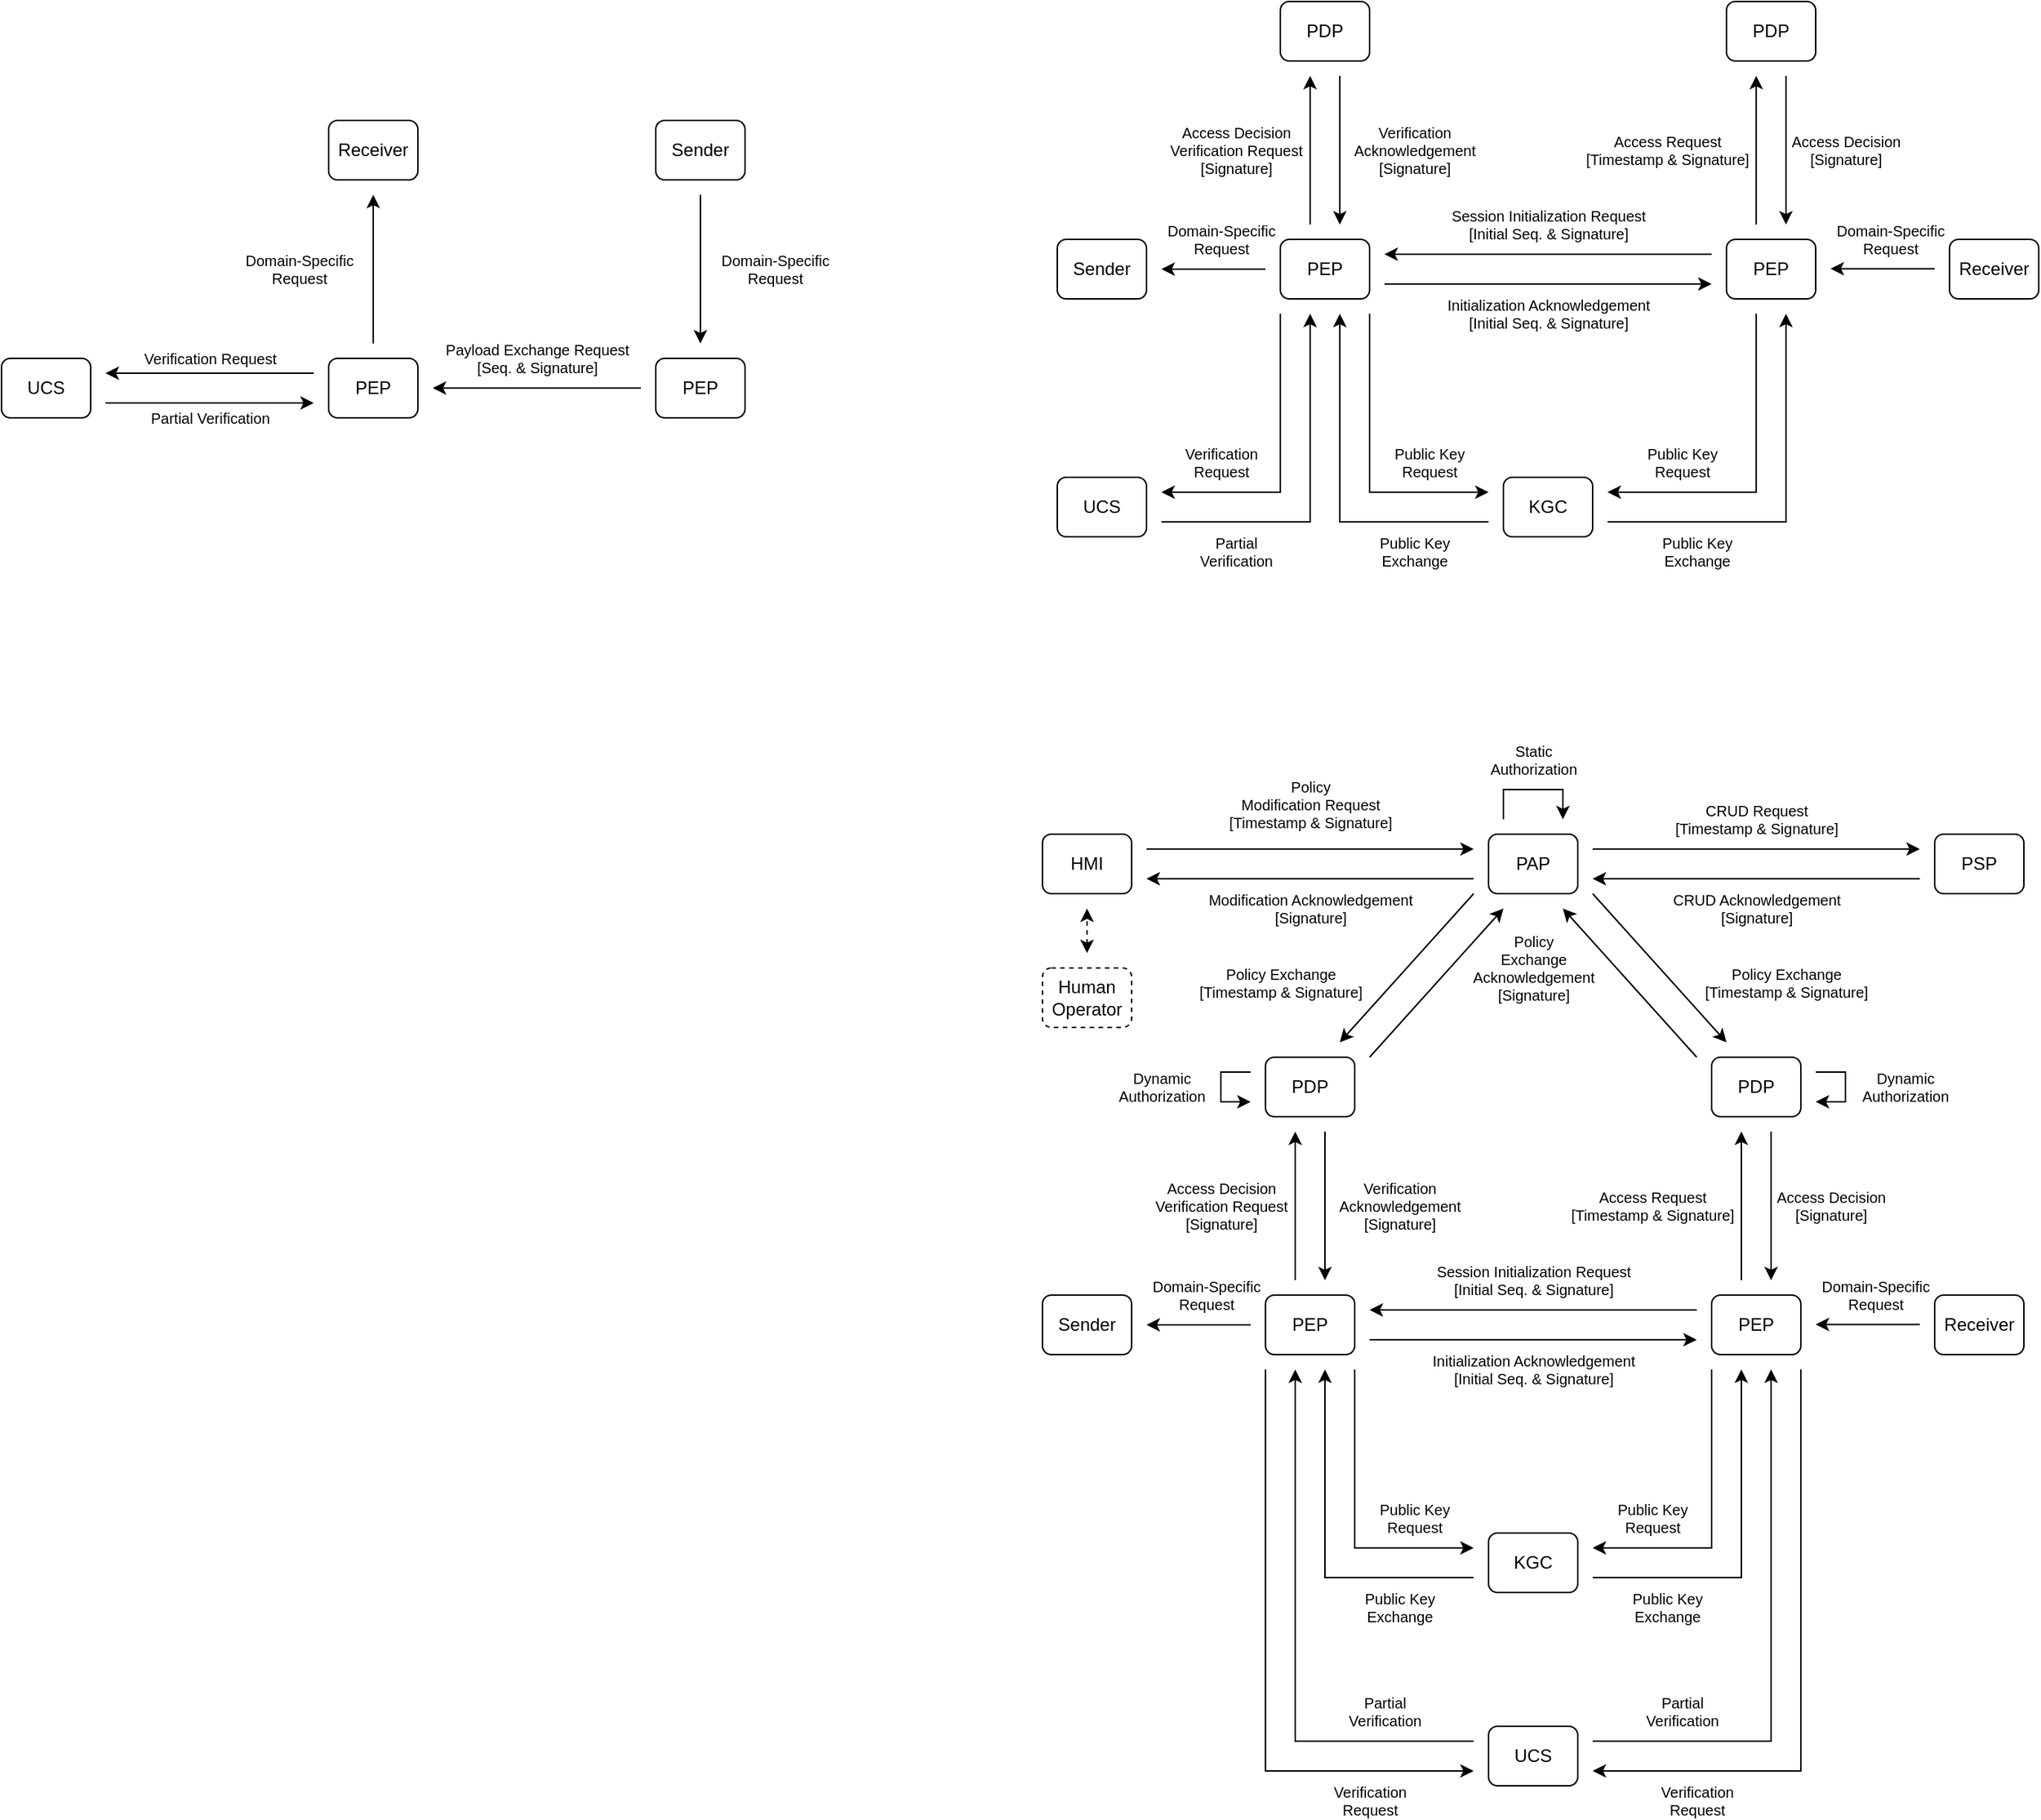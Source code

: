 <mxfile version="24.6.4" type="device">
  <diagram name="Page-1" id="Sx6cnYfhKBIANFqM2tHo">
    <mxGraphModel dx="1260" dy="876" grid="1" gridSize="10" guides="1" tooltips="1" connect="1" arrows="1" fold="1" page="0" pageScale="1" pageWidth="540" pageHeight="200" math="0" shadow="0">
      <root>
        <mxCell id="0" />
        <mxCell id="1" parent="0" />
        <mxCell id="4zwiTL4ddY7CS9pdVhmB-1" value="PEP" style="rounded=1;whiteSpace=wrap;html=1;fontSize=12;" vertex="1" parent="1">
          <mxGeometry x="160" y="80" width="60" height="40" as="geometry" />
        </mxCell>
        <mxCell id="4zwiTL4ddY7CS9pdVhmB-3" value="PEP" style="rounded=1;whiteSpace=wrap;html=1;fontSize=12;" vertex="1" parent="1">
          <mxGeometry x="380" y="80" width="60" height="40" as="geometry" />
        </mxCell>
        <mxCell id="4zwiTL4ddY7CS9pdVhmB-4" value="Payload Exchange Request&lt;div style=&quot;font-size: 10px;&quot;&gt;[Seq. &amp;amp; Signature]&lt;/div&gt;" style="endArrow=classic;html=1;rounded=0;labelBackgroundColor=none;fontSize=10;" edge="1" parent="1">
          <mxGeometry y="-20" width="50" height="50" relative="1" as="geometry">
            <mxPoint x="370" y="100" as="sourcePoint" />
            <mxPoint x="230" y="100" as="targetPoint" />
            <mxPoint as="offset" />
          </mxGeometry>
        </mxCell>
        <mxCell id="4zwiTL4ddY7CS9pdVhmB-8" value="UCS" style="rounded=1;whiteSpace=wrap;html=1;fontSize=12;" vertex="1" parent="1">
          <mxGeometry x="-60" y="80" width="60" height="40" as="geometry" />
        </mxCell>
        <mxCell id="4zwiTL4ddY7CS9pdVhmB-9" value="Verification&amp;nbsp;&lt;span style=&quot;background-color: initial;&quot;&gt;Request&lt;/span&gt;" style="endArrow=classic;html=1;rounded=0;labelBackgroundColor=none;fontSize=10;" edge="1" parent="1">
          <mxGeometry y="-10" width="50" height="50" relative="1" as="geometry">
            <mxPoint x="150" y="90" as="sourcePoint" />
            <mxPoint x="10" y="90" as="targetPoint" />
            <mxPoint as="offset" />
          </mxGeometry>
        </mxCell>
        <mxCell id="4zwiTL4ddY7CS9pdVhmB-10" value="Partial&amp;nbsp;&lt;span style=&quot;background-color: initial;&quot;&gt;Verification&lt;/span&gt;" style="endArrow=classic;html=1;rounded=0;labelBackgroundColor=none;fontSize=10;" edge="1" parent="1">
          <mxGeometry y="-10" width="50" height="50" relative="1" as="geometry">
            <mxPoint x="10" y="110" as="sourcePoint" />
            <mxPoint x="150" y="110" as="targetPoint" />
            <mxPoint as="offset" />
          </mxGeometry>
        </mxCell>
        <mxCell id="4zwiTL4ddY7CS9pdVhmB-12" value="Sender" style="rounded=1;whiteSpace=wrap;html=1;fontSize=12;" vertex="1" parent="1">
          <mxGeometry x="380" y="-80" width="60" height="40" as="geometry" />
        </mxCell>
        <mxCell id="4zwiTL4ddY7CS9pdVhmB-15" value="Domain-Specific&lt;div&gt;Request&lt;/div&gt;" style="endArrow=classic;html=1;rounded=0;labelBackgroundColor=none;fontSize=10;align=center;" edge="1" parent="1">
          <mxGeometry y="50" width="50" height="50" relative="1" as="geometry">
            <mxPoint x="410" y="-30" as="sourcePoint" />
            <mxPoint x="410" y="70" as="targetPoint" />
            <mxPoint as="offset" />
          </mxGeometry>
        </mxCell>
        <mxCell id="4zwiTL4ddY7CS9pdVhmB-16" value="Receiver" style="rounded=1;whiteSpace=wrap;html=1;fontSize=12;" vertex="1" parent="1">
          <mxGeometry x="160" y="-80" width="60" height="40" as="geometry" />
        </mxCell>
        <mxCell id="4zwiTL4ddY7CS9pdVhmB-17" value="Domain-Specific&lt;div&gt;Request&lt;/div&gt;" style="endArrow=classic;html=1;rounded=0;labelBackgroundColor=none;fontSize=10;align=center;" edge="1" parent="1">
          <mxGeometry y="50" width="50" height="50" relative="1" as="geometry">
            <mxPoint x="190" y="70" as="sourcePoint" />
            <mxPoint x="190" y="-30" as="targetPoint" />
            <mxPoint as="offset" />
          </mxGeometry>
        </mxCell>
        <mxCell id="4zwiTL4ddY7CS9pdVhmB-18" value="PEP" style="rounded=1;whiteSpace=wrap;html=1;fontSize=12;" vertex="1" parent="1">
          <mxGeometry x="800" width="60" height="40" as="geometry" />
        </mxCell>
        <mxCell id="4zwiTL4ddY7CS9pdVhmB-19" value="PEP" style="rounded=1;whiteSpace=wrap;html=1;fontSize=12;" vertex="1" parent="1">
          <mxGeometry x="1100" width="60" height="40" as="geometry" />
        </mxCell>
        <mxCell id="4zwiTL4ddY7CS9pdVhmB-20" value="Session Initialization Request&lt;div style=&quot;font-size: 10px;&quot;&gt;[Initial Seq. &amp;amp; Signature]&lt;/div&gt;" style="endArrow=classic;html=1;rounded=0;labelBackgroundColor=none;fontSize=10;" edge="1" parent="1">
          <mxGeometry y="-20" width="50" height="50" relative="1" as="geometry">
            <mxPoint x="1090" y="10" as="sourcePoint" />
            <mxPoint x="870" y="10" as="targetPoint" />
            <mxPoint as="offset" />
          </mxGeometry>
        </mxCell>
        <mxCell id="4zwiTL4ddY7CS9pdVhmB-21" value="Initialization Acknowledgement&lt;div style=&quot;font-size: 10px;&quot;&gt;[Initial Seq. &amp;amp; Signature]&lt;/div&gt;" style="endArrow=classic;html=1;rounded=0;labelBackgroundColor=none;fontSize=10;" edge="1" parent="1">
          <mxGeometry y="-20" width="50" height="50" relative="1" as="geometry">
            <mxPoint x="870" y="30" as="sourcePoint" />
            <mxPoint x="1090" y="30" as="targetPoint" />
            <mxPoint as="offset" />
          </mxGeometry>
        </mxCell>
        <mxCell id="4zwiTL4ddY7CS9pdVhmB-22" value="PDP" style="rounded=1;whiteSpace=wrap;html=1;fontSize=12;" vertex="1" parent="1">
          <mxGeometry x="1100" y="-160" width="60" height="40" as="geometry" />
        </mxCell>
        <mxCell id="4zwiTL4ddY7CS9pdVhmB-23" value="PDP" style="rounded=1;whiteSpace=wrap;html=1;fontSize=12;" vertex="1" parent="1">
          <mxGeometry x="800" y="-160" width="60" height="40" as="geometry" />
        </mxCell>
        <mxCell id="4zwiTL4ddY7CS9pdVhmB-24" value="Access&amp;nbsp;&lt;span style=&quot;background-color: initial;&quot;&gt;Request&lt;/span&gt;&lt;div&gt;&lt;div style=&quot;font-size: 10px;&quot;&gt;[Timestamp &amp;amp; Signature]&lt;/div&gt;&lt;/div&gt;" style="endArrow=classic;html=1;rounded=0;labelBackgroundColor=none;fontSize=10;" edge="1" parent="1">
          <mxGeometry y="60" width="50" height="50" relative="1" as="geometry">
            <mxPoint x="1120" y="-10" as="sourcePoint" />
            <mxPoint x="1120" y="-110" as="targetPoint" />
            <mxPoint as="offset" />
          </mxGeometry>
        </mxCell>
        <mxCell id="4zwiTL4ddY7CS9pdVhmB-25" value="Access Decision&lt;div style=&quot;font-size: 10px;&quot;&gt;[Signature]&lt;/div&gt;" style="endArrow=classic;html=1;rounded=0;labelBackgroundColor=none;fontSize=10;" edge="1" parent="1">
          <mxGeometry y="40" width="50" height="50" relative="1" as="geometry">
            <mxPoint x="1140" y="-110" as="sourcePoint" />
            <mxPoint x="1140" y="-10" as="targetPoint" />
            <mxPoint as="offset" />
          </mxGeometry>
        </mxCell>
        <mxCell id="4zwiTL4ddY7CS9pdVhmB-26" value="&lt;div&gt;Access Decision&lt;/div&gt;Verification&amp;nbsp;&lt;span style=&quot;background-color: initial;&quot;&gt;Request&lt;/span&gt;&lt;div&gt;&lt;div style=&quot;font-size: 10px;&quot;&gt;[Signature]&lt;/div&gt;&lt;/div&gt;" style="endArrow=classic;html=1;rounded=0;labelBackgroundColor=none;fontSize=10;" edge="1" parent="1">
          <mxGeometry y="50" width="50" height="50" relative="1" as="geometry">
            <mxPoint x="820" y="-10" as="sourcePoint" />
            <mxPoint x="820" y="-110" as="targetPoint" />
            <mxPoint as="offset" />
          </mxGeometry>
        </mxCell>
        <mxCell id="4zwiTL4ddY7CS9pdVhmB-27" value="Verification&lt;div&gt;Acknowledgement&lt;br&gt;&lt;div style=&quot;font-size: 10px;&quot;&gt;[Signature]&lt;/div&gt;&lt;/div&gt;" style="endArrow=classic;html=1;rounded=0;labelBackgroundColor=none;fontSize=10;" edge="1" parent="1">
          <mxGeometry y="50" width="50" height="50" relative="1" as="geometry">
            <mxPoint x="840" y="-110" as="sourcePoint" />
            <mxPoint x="840" y="-10" as="targetPoint" />
            <mxPoint as="offset" />
          </mxGeometry>
        </mxCell>
        <mxCell id="4zwiTL4ddY7CS9pdVhmB-28" value="UCS" style="rounded=1;whiteSpace=wrap;html=1;fontSize=12;" vertex="1" parent="1">
          <mxGeometry x="650" y="160" width="60" height="40" as="geometry" />
        </mxCell>
        <mxCell id="4zwiTL4ddY7CS9pdVhmB-31" value="KGC" style="rounded=1;whiteSpace=wrap;html=1;fontSize=12;" vertex="1" parent="1">
          <mxGeometry x="950" y="160" width="60" height="40" as="geometry" />
        </mxCell>
        <mxCell id="4zwiTL4ddY7CS9pdVhmB-32" value="&lt;div&gt;Public Key&lt;/div&gt;&lt;div&gt;Exchange&lt;/div&gt;" style="endArrow=classic;html=1;rounded=0;labelBackgroundColor=none;fontSize=10;" edge="1" parent="1">
          <mxGeometry x="-0.583" y="20" width="50" height="50" relative="1" as="geometry">
            <mxPoint x="940" y="190" as="sourcePoint" />
            <mxPoint x="840" y="50" as="targetPoint" />
            <mxPoint as="offset" />
            <Array as="points">
              <mxPoint x="840" y="190" />
            </Array>
          </mxGeometry>
        </mxCell>
        <mxCell id="4zwiTL4ddY7CS9pdVhmB-33" value="Public Key&lt;div&gt;Request&lt;/div&gt;" style="endArrow=classic;html=1;rounded=0;labelBackgroundColor=none;fontSize=10;" edge="1" parent="1">
          <mxGeometry x="0.6" y="20" width="50" height="50" relative="1" as="geometry">
            <mxPoint x="860" y="50" as="sourcePoint" />
            <mxPoint x="940" y="170" as="targetPoint" />
            <mxPoint as="offset" />
            <Array as="points">
              <mxPoint x="860" y="170" />
            </Array>
          </mxGeometry>
        </mxCell>
        <mxCell id="4zwiTL4ddY7CS9pdVhmB-34" value="&lt;div&gt;Public Key&lt;/div&gt;&lt;div&gt;Request&lt;/div&gt;" style="endArrow=classic;html=1;rounded=0;labelBackgroundColor=none;fontSize=10;" edge="1" parent="1">
          <mxGeometry x="0.545" y="-20" width="50" height="50" relative="1" as="geometry">
            <mxPoint x="1120" y="50" as="sourcePoint" />
            <mxPoint x="1020" y="170" as="targetPoint" />
            <mxPoint as="offset" />
            <Array as="points">
              <mxPoint x="1120" y="170" />
            </Array>
          </mxGeometry>
        </mxCell>
        <mxCell id="4zwiTL4ddY7CS9pdVhmB-35" value="&lt;div&gt;Public Key&lt;/div&gt;&lt;div&gt;Exchange&lt;/div&gt;" style="endArrow=classic;html=1;rounded=0;labelBackgroundColor=none;fontSize=10;" edge="1" parent="1">
          <mxGeometry x="-0.538" y="-20" width="50" height="50" relative="1" as="geometry">
            <mxPoint x="1020" y="190" as="sourcePoint" />
            <mxPoint x="1140" y="50" as="targetPoint" />
            <mxPoint as="offset" />
            <Array as="points">
              <mxPoint x="1140" y="190" />
            </Array>
          </mxGeometry>
        </mxCell>
        <mxCell id="4zwiTL4ddY7CS9pdVhmB-36" value="&lt;div&gt;Partial&lt;/div&gt;&lt;div&gt;Verification&lt;/div&gt;" style="endArrow=classic;html=1;rounded=0;labelBackgroundColor=none;fontSize=10;" edge="1" parent="1">
          <mxGeometry x="-0.583" y="-20" width="50" height="50" relative="1" as="geometry">
            <mxPoint x="720" y="190" as="sourcePoint" />
            <mxPoint x="820" y="50" as="targetPoint" />
            <mxPoint as="offset" />
            <Array as="points">
              <mxPoint x="820" y="190" />
            </Array>
          </mxGeometry>
        </mxCell>
        <mxCell id="4zwiTL4ddY7CS9pdVhmB-37" value="Verification&lt;div&gt;Request&lt;/div&gt;" style="endArrow=classic;html=1;rounded=0;labelBackgroundColor=none;fontSize=10;" edge="1" parent="1">
          <mxGeometry x="0.6" y="-20" width="50" height="50" relative="1" as="geometry">
            <mxPoint x="800" y="50" as="sourcePoint" />
            <mxPoint x="720" y="170" as="targetPoint" />
            <mxPoint as="offset" />
            <Array as="points">
              <mxPoint x="800" y="170" />
            </Array>
          </mxGeometry>
        </mxCell>
        <mxCell id="4zwiTL4ddY7CS9pdVhmB-38" value="Sender" style="rounded=1;whiteSpace=wrap;html=1;fontSize=12;" vertex="1" parent="1">
          <mxGeometry x="650" width="60" height="40" as="geometry" />
        </mxCell>
        <mxCell id="4zwiTL4ddY7CS9pdVhmB-39" value="Domain-Specific&lt;div&gt;Request&lt;/div&gt;" style="endArrow=classic;html=1;rounded=0;labelBackgroundColor=none;fontSize=10;align=center;" edge="1" parent="1">
          <mxGeometry x="-0.143" y="-20" width="50" height="50" relative="1" as="geometry">
            <mxPoint x="790" y="20" as="sourcePoint" />
            <mxPoint x="720" y="20" as="targetPoint" />
            <mxPoint as="offset" />
          </mxGeometry>
        </mxCell>
        <mxCell id="4zwiTL4ddY7CS9pdVhmB-40" value="Receiver" style="rounded=1;whiteSpace=wrap;html=1;fontSize=12;" vertex="1" parent="1">
          <mxGeometry x="1250" width="60" height="40" as="geometry" />
        </mxCell>
        <mxCell id="4zwiTL4ddY7CS9pdVhmB-41" value="Domain-Specific&lt;div&gt;Request&lt;/div&gt;" style="endArrow=classic;html=1;rounded=0;labelBackgroundColor=none;fontSize=10;align=center;" edge="1" parent="1">
          <mxGeometry x="-0.143" y="-20" width="50" height="50" relative="1" as="geometry">
            <mxPoint x="1240" y="19.71" as="sourcePoint" />
            <mxPoint x="1170" y="19.71" as="targetPoint" />
            <mxPoint as="offset" />
          </mxGeometry>
        </mxCell>
        <mxCell id="4zwiTL4ddY7CS9pdVhmB-42" value="PEP" style="rounded=1;whiteSpace=wrap;html=1;fontSize=12;" vertex="1" parent="1">
          <mxGeometry x="790" y="710" width="60" height="40" as="geometry" />
        </mxCell>
        <mxCell id="4zwiTL4ddY7CS9pdVhmB-43" value="PEP" style="rounded=1;whiteSpace=wrap;html=1;fontSize=12;" vertex="1" parent="1">
          <mxGeometry x="1090" y="710" width="60" height="40" as="geometry" />
        </mxCell>
        <mxCell id="4zwiTL4ddY7CS9pdVhmB-44" value="Session Initialization Request&lt;div style=&quot;font-size: 10px;&quot;&gt;[Initial Seq. &amp;amp; Signature]&lt;/div&gt;" style="endArrow=classic;html=1;rounded=0;labelBackgroundColor=none;fontSize=10;" edge="1" parent="1">
          <mxGeometry y="-20" width="50" height="50" relative="1" as="geometry">
            <mxPoint x="1080" y="720" as="sourcePoint" />
            <mxPoint x="860" y="720" as="targetPoint" />
            <mxPoint as="offset" />
          </mxGeometry>
        </mxCell>
        <mxCell id="4zwiTL4ddY7CS9pdVhmB-45" value="Initialization Acknowledgement&lt;div style=&quot;font-size: 10px;&quot;&gt;[Initial Seq. &amp;amp; Signature]&lt;/div&gt;" style="endArrow=classic;html=1;rounded=0;labelBackgroundColor=none;fontSize=10;" edge="1" parent="1">
          <mxGeometry y="-20" width="50" height="50" relative="1" as="geometry">
            <mxPoint x="860" y="740" as="sourcePoint" />
            <mxPoint x="1080" y="740" as="targetPoint" />
            <mxPoint as="offset" />
          </mxGeometry>
        </mxCell>
        <mxCell id="4zwiTL4ddY7CS9pdVhmB-46" value="PDP" style="rounded=1;whiteSpace=wrap;html=1;fontSize=12;" vertex="1" parent="1">
          <mxGeometry x="1090" y="550" width="60" height="40" as="geometry" />
        </mxCell>
        <mxCell id="4zwiTL4ddY7CS9pdVhmB-47" value="PDP" style="rounded=1;whiteSpace=wrap;html=1;fontSize=12;" vertex="1" parent="1">
          <mxGeometry x="790" y="550" width="60" height="40" as="geometry" />
        </mxCell>
        <mxCell id="4zwiTL4ddY7CS9pdVhmB-48" value="Access&amp;nbsp;&lt;span style=&quot;background-color: initial;&quot;&gt;Request&lt;/span&gt;&lt;div&gt;&lt;div style=&quot;font-size: 10px;&quot;&gt;[Timestamp &amp;amp; Signature]&lt;/div&gt;&lt;/div&gt;" style="endArrow=classic;html=1;rounded=0;labelBackgroundColor=none;fontSize=10;" edge="1" parent="1">
          <mxGeometry y="60" width="50" height="50" relative="1" as="geometry">
            <mxPoint x="1110" y="700" as="sourcePoint" />
            <mxPoint x="1110" y="600" as="targetPoint" />
            <mxPoint as="offset" />
          </mxGeometry>
        </mxCell>
        <mxCell id="4zwiTL4ddY7CS9pdVhmB-49" value="Access Decision&lt;div style=&quot;font-size: 10px;&quot;&gt;[Signature]&lt;/div&gt;" style="endArrow=classic;html=1;rounded=0;labelBackgroundColor=none;fontSize=10;" edge="1" parent="1">
          <mxGeometry y="40" width="50" height="50" relative="1" as="geometry">
            <mxPoint x="1130" y="600" as="sourcePoint" />
            <mxPoint x="1130" y="700" as="targetPoint" />
            <mxPoint as="offset" />
          </mxGeometry>
        </mxCell>
        <mxCell id="4zwiTL4ddY7CS9pdVhmB-50" value="&lt;div&gt;Access Decision&lt;/div&gt;Verification&amp;nbsp;&lt;span style=&quot;background-color: initial;&quot;&gt;Request&lt;/span&gt;&lt;div&gt;&lt;div style=&quot;font-size: 10px;&quot;&gt;[Signature]&lt;/div&gt;&lt;/div&gt;" style="endArrow=classic;html=1;rounded=0;labelBackgroundColor=none;fontSize=10;" edge="1" parent="1">
          <mxGeometry y="50" width="50" height="50" relative="1" as="geometry">
            <mxPoint x="810" y="700" as="sourcePoint" />
            <mxPoint x="810" y="600" as="targetPoint" />
            <mxPoint as="offset" />
          </mxGeometry>
        </mxCell>
        <mxCell id="4zwiTL4ddY7CS9pdVhmB-51" value="Verification&lt;div&gt;Acknowledgement&lt;br&gt;&lt;div style=&quot;font-size: 10px;&quot;&gt;[Signature]&lt;/div&gt;&lt;/div&gt;" style="endArrow=classic;html=1;rounded=0;labelBackgroundColor=none;fontSize=10;" edge="1" parent="1">
          <mxGeometry y="50" width="50" height="50" relative="1" as="geometry">
            <mxPoint x="830" y="600" as="sourcePoint" />
            <mxPoint x="830" y="700" as="targetPoint" />
            <mxPoint as="offset" />
          </mxGeometry>
        </mxCell>
        <mxCell id="4zwiTL4ddY7CS9pdVhmB-52" value="UCS" style="rounded=1;whiteSpace=wrap;html=1;fontSize=12;" vertex="1" parent="1">
          <mxGeometry x="940" y="1000" width="60" height="40" as="geometry" />
        </mxCell>
        <mxCell id="4zwiTL4ddY7CS9pdVhmB-53" value="KGC" style="rounded=1;whiteSpace=wrap;html=1;fontSize=12;" vertex="1" parent="1">
          <mxGeometry x="940" y="870" width="60" height="40" as="geometry" />
        </mxCell>
        <mxCell id="4zwiTL4ddY7CS9pdVhmB-54" value="&lt;div&gt;Public Key&lt;/div&gt;&lt;div&gt;Exchange&lt;/div&gt;" style="endArrow=classic;html=1;rounded=0;labelBackgroundColor=none;fontSize=10;" edge="1" parent="1">
          <mxGeometry x="-0.583" y="20" width="50" height="50" relative="1" as="geometry">
            <mxPoint x="930" y="900" as="sourcePoint" />
            <mxPoint x="830" y="760" as="targetPoint" />
            <mxPoint as="offset" />
            <Array as="points">
              <mxPoint x="830" y="900" />
            </Array>
          </mxGeometry>
        </mxCell>
        <mxCell id="4zwiTL4ddY7CS9pdVhmB-55" value="Public Key&lt;div&gt;Request&lt;/div&gt;" style="endArrow=classic;html=1;rounded=0;labelBackgroundColor=none;fontSize=10;" edge="1" parent="1">
          <mxGeometry x="0.6" y="20" width="50" height="50" relative="1" as="geometry">
            <mxPoint x="850" y="760" as="sourcePoint" />
            <mxPoint x="930" y="880" as="targetPoint" />
            <mxPoint as="offset" />
            <Array as="points">
              <mxPoint x="850" y="880" />
            </Array>
          </mxGeometry>
        </mxCell>
        <mxCell id="4zwiTL4ddY7CS9pdVhmB-56" value="&lt;div&gt;Public Key&lt;/div&gt;&lt;div&gt;Request&lt;/div&gt;" style="endArrow=classic;html=1;rounded=0;labelBackgroundColor=none;fontSize=10;" edge="1" parent="1">
          <mxGeometry x="0.6" y="-20" width="50" height="50" relative="1" as="geometry">
            <mxPoint x="1090" y="760" as="sourcePoint" />
            <mxPoint x="1010" y="880" as="targetPoint" />
            <mxPoint as="offset" />
            <Array as="points">
              <mxPoint x="1090" y="880" />
            </Array>
          </mxGeometry>
        </mxCell>
        <mxCell id="4zwiTL4ddY7CS9pdVhmB-57" value="&lt;div&gt;Public Key&lt;/div&gt;&lt;div&gt;Exchange&lt;/div&gt;" style="endArrow=classic;html=1;rounded=0;labelBackgroundColor=none;fontSize=10;" edge="1" parent="1">
          <mxGeometry x="-0.583" y="-20" width="50" height="50" relative="1" as="geometry">
            <mxPoint x="1010" y="900" as="sourcePoint" />
            <mxPoint x="1110" y="760" as="targetPoint" />
            <mxPoint as="offset" />
            <Array as="points">
              <mxPoint x="1110" y="900" />
            </Array>
          </mxGeometry>
        </mxCell>
        <mxCell id="4zwiTL4ddY7CS9pdVhmB-58" value="&lt;div&gt;Partial&lt;/div&gt;&lt;div&gt;Verification&lt;/div&gt;" style="endArrow=classic;html=1;rounded=0;labelBackgroundColor=none;fontSize=10;" edge="1" parent="1">
          <mxGeometry x="-0.676" y="-20" width="50" height="50" relative="1" as="geometry">
            <mxPoint x="930" y="1010" as="sourcePoint" />
            <mxPoint x="810" y="760" as="targetPoint" />
            <mxPoint as="offset" />
            <Array as="points">
              <mxPoint x="810" y="1010" />
            </Array>
          </mxGeometry>
        </mxCell>
        <mxCell id="4zwiTL4ddY7CS9pdVhmB-59" value="Verification&lt;div&gt;Request&lt;/div&gt;" style="endArrow=classic;html=1;rounded=0;labelBackgroundColor=none;fontSize=10;" edge="1" parent="1">
          <mxGeometry x="0.658" y="-20" width="50" height="50" relative="1" as="geometry">
            <mxPoint x="790" y="760" as="sourcePoint" />
            <mxPoint x="930" y="1030" as="targetPoint" />
            <mxPoint as="offset" />
            <Array as="points">
              <mxPoint x="790" y="1030" />
            </Array>
          </mxGeometry>
        </mxCell>
        <mxCell id="4zwiTL4ddY7CS9pdVhmB-60" value="Sender" style="rounded=1;whiteSpace=wrap;html=1;fontSize=12;" vertex="1" parent="1">
          <mxGeometry x="640" y="710" width="60" height="40" as="geometry" />
        </mxCell>
        <mxCell id="4zwiTL4ddY7CS9pdVhmB-61" value="Domain-Specific&lt;div&gt;Request&lt;/div&gt;" style="endArrow=classic;html=1;rounded=0;labelBackgroundColor=none;fontSize=10;align=center;" edge="1" parent="1">
          <mxGeometry x="-0.143" y="-20" width="50" height="50" relative="1" as="geometry">
            <mxPoint x="780" y="730" as="sourcePoint" />
            <mxPoint x="710" y="730" as="targetPoint" />
            <mxPoint as="offset" />
          </mxGeometry>
        </mxCell>
        <mxCell id="4zwiTL4ddY7CS9pdVhmB-62" value="Receiver" style="rounded=1;whiteSpace=wrap;html=1;fontSize=12;" vertex="1" parent="1">
          <mxGeometry x="1240" y="710" width="60" height="40" as="geometry" />
        </mxCell>
        <mxCell id="4zwiTL4ddY7CS9pdVhmB-63" value="Domain-Specific&lt;div&gt;Request&lt;/div&gt;" style="endArrow=classic;html=1;rounded=0;labelBackgroundColor=none;fontSize=10;align=center;" edge="1" parent="1">
          <mxGeometry x="-0.143" y="-20" width="50" height="50" relative="1" as="geometry">
            <mxPoint x="1230" y="729.71" as="sourcePoint" />
            <mxPoint x="1160" y="729.71" as="targetPoint" />
            <mxPoint as="offset" />
          </mxGeometry>
        </mxCell>
        <mxCell id="4zwiTL4ddY7CS9pdVhmB-64" value="&lt;div&gt;Partial&lt;/div&gt;&lt;div&gt;Verification&lt;/div&gt;" style="endArrow=classic;html=1;rounded=0;labelBackgroundColor=none;fontSize=10;" edge="1" parent="1">
          <mxGeometry x="-0.676" y="20" width="50" height="50" relative="1" as="geometry">
            <mxPoint x="1010" y="1010" as="sourcePoint" />
            <mxPoint x="1130" y="760" as="targetPoint" />
            <mxPoint as="offset" />
            <Array as="points">
              <mxPoint x="1130" y="1010" />
            </Array>
          </mxGeometry>
        </mxCell>
        <mxCell id="4zwiTL4ddY7CS9pdVhmB-65" value="Verification&lt;div&gt;Request&lt;/div&gt;" style="endArrow=classic;html=1;rounded=0;labelBackgroundColor=none;fontSize=10;" edge="1" parent="1">
          <mxGeometry x="0.658" y="20" width="50" height="50" relative="1" as="geometry">
            <mxPoint x="1150" y="760" as="sourcePoint" />
            <mxPoint x="1010" y="1030" as="targetPoint" />
            <mxPoint as="offset" />
            <Array as="points">
              <mxPoint x="1150" y="1030" />
            </Array>
          </mxGeometry>
        </mxCell>
        <mxCell id="4zwiTL4ddY7CS9pdVhmB-66" value="Dynamic&lt;div&gt;Authorization&lt;/div&gt;" style="endArrow=classic;html=1;rounded=0;labelBackgroundColor=none;fontSize=10;" edge="1" parent="1">
          <mxGeometry y="-40" width="50" height="50" relative="1" as="geometry">
            <mxPoint x="780" y="560" as="sourcePoint" />
            <mxPoint x="780" y="580" as="targetPoint" />
            <mxPoint as="offset" />
            <Array as="points">
              <mxPoint x="760" y="560" />
              <mxPoint x="760" y="580" />
            </Array>
          </mxGeometry>
        </mxCell>
        <mxCell id="4zwiTL4ddY7CS9pdVhmB-67" value="Dynamic&lt;div&gt;Authorization&lt;/div&gt;" style="endArrow=classic;html=1;rounded=0;labelBackgroundColor=none;fontSize=10;" edge="1" parent="1">
          <mxGeometry y="40" width="50" height="50" relative="1" as="geometry">
            <mxPoint x="1160" y="560" as="sourcePoint" />
            <mxPoint x="1160" y="580" as="targetPoint" />
            <mxPoint as="offset" />
            <Array as="points">
              <mxPoint x="1180" y="560" />
              <mxPoint x="1180" y="580" />
            </Array>
          </mxGeometry>
        </mxCell>
        <mxCell id="4zwiTL4ddY7CS9pdVhmB-68" value="PAP" style="rounded=1;whiteSpace=wrap;html=1;fontSize=12;" vertex="1" parent="1">
          <mxGeometry x="940" y="400" width="60" height="40" as="geometry" />
        </mxCell>
        <mxCell id="4zwiTL4ddY7CS9pdVhmB-69" value="PSP" style="rounded=1;whiteSpace=wrap;html=1;fontSize=12;" vertex="1" parent="1">
          <mxGeometry x="1240" y="400" width="60" height="40" as="geometry" />
        </mxCell>
        <mxCell id="4zwiTL4ddY7CS9pdVhmB-70" value="Human&lt;div&gt;Operator&lt;/div&gt;" style="rounded=1;whiteSpace=wrap;html=1;fontSize=12;dashed=1;" vertex="1" parent="1">
          <mxGeometry x="640" y="490" width="60" height="40" as="geometry" />
        </mxCell>
        <mxCell id="4zwiTL4ddY7CS9pdVhmB-71" value="Policy&lt;div&gt;Modification&amp;nbsp;&lt;span style=&quot;background-color: initial;&quot;&gt;Request&lt;/span&gt;&lt;div&gt;&lt;span style=&quot;background-color: initial;&quot;&gt;[Timestamp &amp;amp; Signature]&lt;/span&gt;&lt;/div&gt;&lt;/div&gt;" style="endArrow=classic;html=1;rounded=0;labelBackgroundColor=none;fontSize=10;" edge="1" parent="1">
          <mxGeometry y="30" width="50" height="50" relative="1" as="geometry">
            <mxPoint x="710" y="410" as="sourcePoint" />
            <mxPoint x="930" y="410" as="targetPoint" />
            <mxPoint as="offset" />
            <Array as="points" />
          </mxGeometry>
        </mxCell>
        <mxCell id="4zwiTL4ddY7CS9pdVhmB-73" value="CRUD Request&lt;div&gt;[Timestamp &amp;amp; Signature]&lt;/div&gt;" style="endArrow=classic;html=1;rounded=0;labelBackgroundColor=none;fontSize=10;" edge="1" parent="1">
          <mxGeometry y="20" width="50" height="50" relative="1" as="geometry">
            <mxPoint x="1010" y="410" as="sourcePoint" />
            <mxPoint x="1230" y="410" as="targetPoint" />
            <mxPoint as="offset" />
          </mxGeometry>
        </mxCell>
        <mxCell id="4zwiTL4ddY7CS9pdVhmB-74" value="CRUD Acknowledgement&lt;div&gt;[Signature]&lt;/div&gt;" style="endArrow=classic;html=1;rounded=0;labelBackgroundColor=none;fontSize=10;" edge="1" parent="1">
          <mxGeometry y="20" width="50" height="50" relative="1" as="geometry">
            <mxPoint x="1230" y="430" as="sourcePoint" />
            <mxPoint x="1010" y="430" as="targetPoint" />
            <mxPoint as="offset" />
          </mxGeometry>
        </mxCell>
        <mxCell id="4zwiTL4ddY7CS9pdVhmB-75" value="HMI" style="rounded=1;whiteSpace=wrap;html=1;fontSize=12;" vertex="1" parent="1">
          <mxGeometry x="640" y="400" width="60" height="40" as="geometry" />
        </mxCell>
        <mxCell id="4zwiTL4ddY7CS9pdVhmB-76" value="" style="endArrow=classic;html=1;rounded=0;dashed=1;startArrow=classic;startFill=1;" edge="1" parent="1">
          <mxGeometry width="50" height="50" relative="1" as="geometry">
            <mxPoint x="670" y="480" as="sourcePoint" />
            <mxPoint x="670" y="450" as="targetPoint" />
          </mxGeometry>
        </mxCell>
        <mxCell id="4zwiTL4ddY7CS9pdVhmB-77" value="Static&lt;div&gt;Authorization&lt;/div&gt;" style="endArrow=classic;html=1;rounded=0;labelBackgroundColor=none;fontSize=10;" edge="1" parent="1">
          <mxGeometry y="20" width="50" height="50" relative="1" as="geometry">
            <mxPoint x="950" y="390" as="sourcePoint" />
            <mxPoint x="990" y="390" as="targetPoint" />
            <mxPoint as="offset" />
            <Array as="points">
              <mxPoint x="950" y="370" />
              <mxPoint x="990" y="370" />
            </Array>
          </mxGeometry>
        </mxCell>
        <mxCell id="4zwiTL4ddY7CS9pdVhmB-78" value="Policy Exchange&lt;div&gt;[Timestamp &amp;amp; Signature]&lt;/div&gt;" style="endArrow=classic;html=1;rounded=0;labelBackgroundColor=none;fontSize=10;" edge="1" parent="1">
          <mxGeometry x="0.956" y="-56" width="50" height="50" relative="1" as="geometry">
            <mxPoint x="930" y="440" as="sourcePoint" />
            <mxPoint x="840" y="540" as="targetPoint" />
            <mxPoint as="offset" />
          </mxGeometry>
        </mxCell>
        <mxCell id="4zwiTL4ddY7CS9pdVhmB-79" value="&lt;div&gt;Policy&lt;/div&gt;Exchange&lt;div&gt;Acknowledgement&lt;br&gt;&lt;div&gt;[Signature]&lt;/div&gt;&lt;/div&gt;" style="endArrow=classic;html=1;rounded=0;labelBackgroundColor=none;fontSize=10;" edge="1" parent="1">
          <mxGeometry x="0.757" y="-42" width="50" height="50" relative="1" as="geometry">
            <mxPoint x="860" y="550" as="sourcePoint" />
            <mxPoint x="950" y="450" as="targetPoint" />
            <mxPoint as="offset" />
          </mxGeometry>
        </mxCell>
        <mxCell id="4zwiTL4ddY7CS9pdVhmB-80" value="" style="endArrow=classic;html=1;rounded=0;labelBackgroundColor=none;fontSize=10;" edge="1" parent="1">
          <mxGeometry x="0.757" y="-42" width="50" height="50" relative="1" as="geometry">
            <mxPoint x="1080" y="550" as="sourcePoint" />
            <mxPoint x="990" y="450" as="targetPoint" />
            <mxPoint as="offset" />
          </mxGeometry>
        </mxCell>
        <mxCell id="4zwiTL4ddY7CS9pdVhmB-81" value="Policy Exchange&lt;div&gt;[Timestamp &amp;amp; Signature]&lt;/div&gt;" style="endArrow=classic;html=1;rounded=0;labelBackgroundColor=none;fontSize=10;" edge="1" parent="1">
          <mxGeometry x="0.956" y="56" width="50" height="50" relative="1" as="geometry">
            <mxPoint x="1010" y="440" as="sourcePoint" />
            <mxPoint x="1100" y="540" as="targetPoint" />
            <mxPoint as="offset" />
          </mxGeometry>
        </mxCell>
        <mxCell id="4zwiTL4ddY7CS9pdVhmB-82" value="&lt;span style=&quot;background-color: initial;&quot;&gt;Modification Acknowledgement&lt;/span&gt;&lt;div&gt;&lt;div&gt;&lt;span style=&quot;background-color: initial;&quot;&gt;[Signature]&lt;/span&gt;&lt;/div&gt;&lt;/div&gt;" style="endArrow=classic;html=1;rounded=0;labelBackgroundColor=none;fontSize=10;" edge="1" parent="1">
          <mxGeometry y="20" width="50" height="50" relative="1" as="geometry">
            <mxPoint x="930" y="430" as="sourcePoint" />
            <mxPoint x="710" y="430" as="targetPoint" />
            <mxPoint as="offset" />
            <Array as="points">
              <mxPoint x="930" y="430" />
            </Array>
          </mxGeometry>
        </mxCell>
      </root>
    </mxGraphModel>
  </diagram>
</mxfile>
